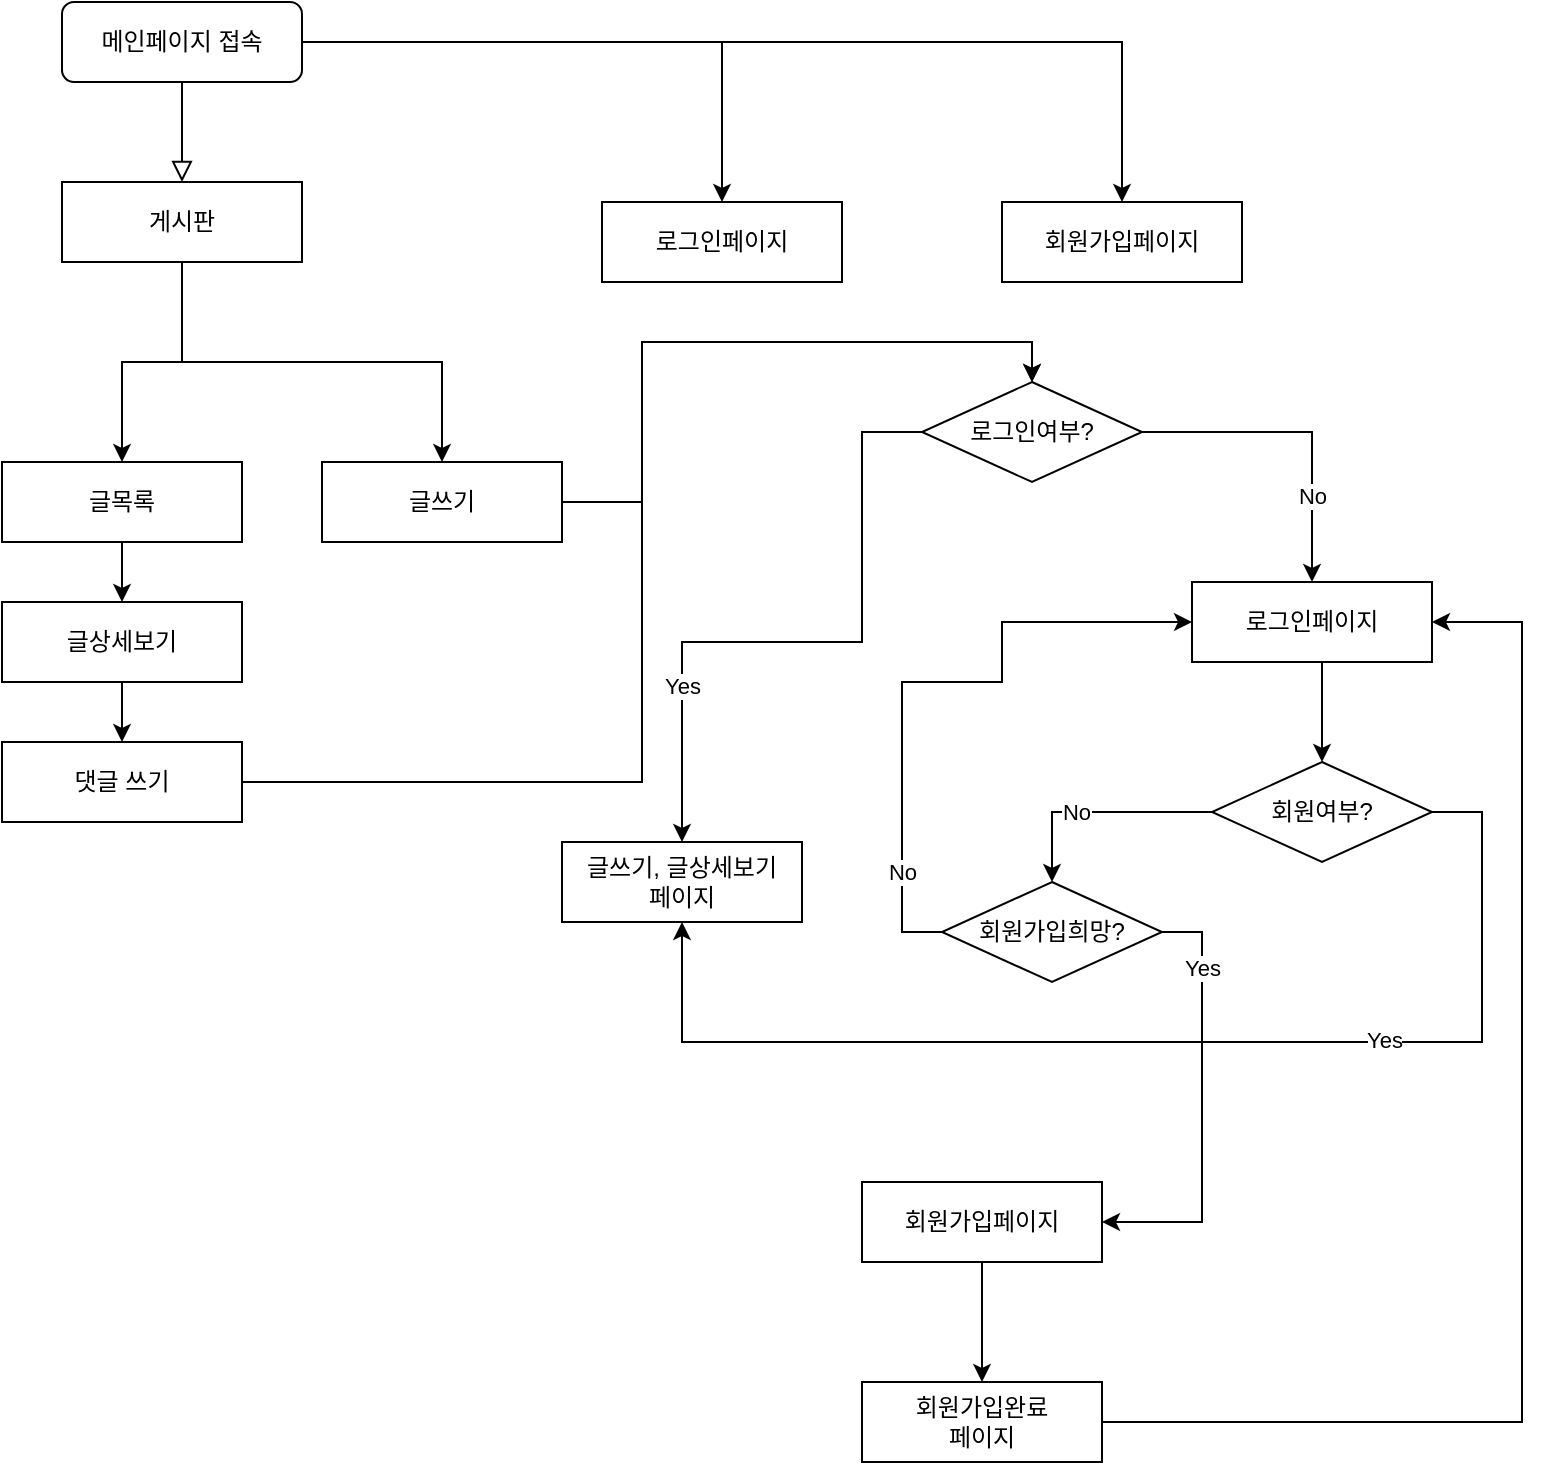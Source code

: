 <mxfile version="13.0.1" type="github">
  <diagram id="C5RBs43oDa-KdzZeNtuy" name="Page-1">
    <mxGraphModel dx="1125" dy="768" grid="1" gridSize="10" guides="1" tooltips="1" connect="1" arrows="1" fold="1" page="1" pageScale="1" pageWidth="827" pageHeight="1169" math="0" shadow="0">
      <root>
        <mxCell id="WIyWlLk6GJQsqaUBKTNV-0" />
        <mxCell id="WIyWlLk6GJQsqaUBKTNV-1" parent="WIyWlLk6GJQsqaUBKTNV-0" />
        <mxCell id="WIyWlLk6GJQsqaUBKTNV-2" value="" style="rounded=0;html=1;jettySize=auto;orthogonalLoop=1;fontSize=11;endArrow=block;endFill=0;endSize=8;strokeWidth=1;shadow=0;labelBackgroundColor=none;edgeStyle=orthogonalEdgeStyle;entryX=0.5;entryY=0;entryDx=0;entryDy=0;" parent="WIyWlLk6GJQsqaUBKTNV-1" source="WIyWlLk6GJQsqaUBKTNV-3" target="Er5VTYdc8t7rbzbYmwnD-3" edge="1">
          <mxGeometry relative="1" as="geometry">
            <mxPoint x="130" y="110" as="targetPoint" />
          </mxGeometry>
        </mxCell>
        <mxCell id="Er5VTYdc8t7rbzbYmwnD-9" style="edgeStyle=orthogonalEdgeStyle;rounded=0;orthogonalLoop=1;jettySize=auto;html=1;" parent="WIyWlLk6GJQsqaUBKTNV-1" source="WIyWlLk6GJQsqaUBKTNV-3" target="Er5VTYdc8t7rbzbYmwnD-5" edge="1">
          <mxGeometry relative="1" as="geometry" />
        </mxCell>
        <mxCell id="Er5VTYdc8t7rbzbYmwnD-15" style="edgeStyle=orthogonalEdgeStyle;rounded=0;orthogonalLoop=1;jettySize=auto;html=1;exitX=1;exitY=0.5;exitDx=0;exitDy=0;entryX=0.5;entryY=0;entryDx=0;entryDy=0;" parent="WIyWlLk6GJQsqaUBKTNV-1" source="WIyWlLk6GJQsqaUBKTNV-3" target="Er5VTYdc8t7rbzbYmwnD-10" edge="1">
          <mxGeometry relative="1" as="geometry" />
        </mxCell>
        <mxCell id="WIyWlLk6GJQsqaUBKTNV-3" value="메인페이지 접속" style="rounded=1;whiteSpace=wrap;html=1;fontSize=12;glass=0;strokeWidth=1;shadow=0;" parent="WIyWlLk6GJQsqaUBKTNV-1" vertex="1">
          <mxGeometry x="70" y="20" width="120" height="40" as="geometry" />
        </mxCell>
        <mxCell id="Er5VTYdc8t7rbzbYmwnD-13" style="edgeStyle=orthogonalEdgeStyle;rounded=0;orthogonalLoop=1;jettySize=auto;html=1;entryX=0.5;entryY=0;entryDx=0;entryDy=0;" parent="WIyWlLk6GJQsqaUBKTNV-1" source="Er5VTYdc8t7rbzbYmwnD-3" target="Er5VTYdc8t7rbzbYmwnD-11" edge="1">
          <mxGeometry relative="1" as="geometry" />
        </mxCell>
        <mxCell id="Er5VTYdc8t7rbzbYmwnD-14" style="edgeStyle=orthogonalEdgeStyle;rounded=0;orthogonalLoop=1;jettySize=auto;html=1;entryX=0.5;entryY=0;entryDx=0;entryDy=0;" parent="WIyWlLk6GJQsqaUBKTNV-1" source="Er5VTYdc8t7rbzbYmwnD-3" target="Er5VTYdc8t7rbzbYmwnD-12" edge="1">
          <mxGeometry relative="1" as="geometry">
            <Array as="points">
              <mxPoint x="130" y="200" />
              <mxPoint x="260" y="200" />
            </Array>
          </mxGeometry>
        </mxCell>
        <mxCell id="Er5VTYdc8t7rbzbYmwnD-3" value="게시판" style="rounded=0;whiteSpace=wrap;html=1;" parent="WIyWlLk6GJQsqaUBKTNV-1" vertex="1">
          <mxGeometry x="70" y="110" width="120" height="40" as="geometry" />
        </mxCell>
        <mxCell id="Er5VTYdc8t7rbzbYmwnD-5" value="로그인페이지" style="rounded=0;whiteSpace=wrap;html=1;" parent="WIyWlLk6GJQsqaUBKTNV-1" vertex="1">
          <mxGeometry x="340" y="120" width="120" height="40" as="geometry" />
        </mxCell>
        <mxCell id="Er5VTYdc8t7rbzbYmwnD-10" value="회원가입페이지" style="rounded=0;whiteSpace=wrap;html=1;" parent="WIyWlLk6GJQsqaUBKTNV-1" vertex="1">
          <mxGeometry x="540" y="120" width="120" height="40" as="geometry" />
        </mxCell>
        <mxCell id="Er5VTYdc8t7rbzbYmwnD-27" style="edgeStyle=orthogonalEdgeStyle;rounded=0;orthogonalLoop=1;jettySize=auto;html=1;exitX=0.5;exitY=1;exitDx=0;exitDy=0;entryX=0.5;entryY=0;entryDx=0;entryDy=0;" parent="WIyWlLk6GJQsqaUBKTNV-1" source="Er5VTYdc8t7rbzbYmwnD-11" target="Er5VTYdc8t7rbzbYmwnD-26" edge="1">
          <mxGeometry relative="1" as="geometry" />
        </mxCell>
        <mxCell id="Er5VTYdc8t7rbzbYmwnD-11" value="글목록" style="rounded=0;whiteSpace=wrap;html=1;" parent="WIyWlLk6GJQsqaUBKTNV-1" vertex="1">
          <mxGeometry x="40" y="250" width="120" height="40" as="geometry" />
        </mxCell>
        <mxCell id="Er5VTYdc8t7rbzbYmwnD-24" style="edgeStyle=orthogonalEdgeStyle;rounded=0;orthogonalLoop=1;jettySize=auto;html=1;entryX=0.5;entryY=0;entryDx=0;entryDy=0;exitX=1;exitY=0.5;exitDx=0;exitDy=0;" parent="WIyWlLk6GJQsqaUBKTNV-1" source="Er5VTYdc8t7rbzbYmwnD-12" target="Er5VTYdc8t7rbzbYmwnD-16" edge="1">
          <mxGeometry relative="1" as="geometry">
            <mxPoint x="370" y="270" as="sourcePoint" />
            <Array as="points">
              <mxPoint x="360" y="270" />
              <mxPoint x="360" y="190" />
              <mxPoint x="555" y="190" />
            </Array>
          </mxGeometry>
        </mxCell>
        <mxCell id="Er5VTYdc8t7rbzbYmwnD-12" value="글쓰기" style="rounded=0;whiteSpace=wrap;html=1;" parent="WIyWlLk6GJQsqaUBKTNV-1" vertex="1">
          <mxGeometry x="200" y="250" width="120" height="40" as="geometry" />
        </mxCell>
        <mxCell id="Er5VTYdc8t7rbzbYmwnD-19" style="edgeStyle=orthogonalEdgeStyle;rounded=0;orthogonalLoop=1;jettySize=auto;html=1;entryX=0.5;entryY=0;entryDx=0;entryDy=0;exitX=0;exitY=0.5;exitDx=0;exitDy=0;" parent="WIyWlLk6GJQsqaUBKTNV-1" source="Er5VTYdc8t7rbzbYmwnD-16" target="Er5VTYdc8t7rbzbYmwnD-17" edge="1">
          <mxGeometry relative="1" as="geometry">
            <Array as="points">
              <mxPoint x="470" y="235" />
              <mxPoint x="470" y="340" />
              <mxPoint x="380" y="340" />
            </Array>
            <mxPoint x="460" y="270" as="sourcePoint" />
          </mxGeometry>
        </mxCell>
        <mxCell id="Er5VTYdc8t7rbzbYmwnD-20" value="Yes" style="edgeLabel;html=1;align=center;verticalAlign=middle;resizable=0;points=[];" parent="Er5VTYdc8t7rbzbYmwnD-19" vertex="1" connectable="0">
          <mxGeometry x="0.66" y="-3" relative="1" as="geometry">
            <mxPoint x="3" y="-23" as="offset" />
          </mxGeometry>
        </mxCell>
        <mxCell id="Er5VTYdc8t7rbzbYmwnD-22" style="edgeStyle=orthogonalEdgeStyle;rounded=0;orthogonalLoop=1;jettySize=auto;html=1;entryX=0.5;entryY=0;entryDx=0;entryDy=0;exitX=1;exitY=0.5;exitDx=0;exitDy=0;" parent="WIyWlLk6GJQsqaUBKTNV-1" source="Er5VTYdc8t7rbzbYmwnD-16" target="Er5VTYdc8t7rbzbYmwnD-21" edge="1">
          <mxGeometry relative="1" as="geometry">
            <Array as="points">
              <mxPoint x="695" y="235" />
            </Array>
          </mxGeometry>
        </mxCell>
        <mxCell id="Er5VTYdc8t7rbzbYmwnD-23" value="No" style="edgeLabel;html=1;align=center;verticalAlign=middle;resizable=0;points=[];" parent="Er5VTYdc8t7rbzbYmwnD-22" vertex="1" connectable="0">
          <mxGeometry x="0.72" y="-2" relative="1" as="geometry">
            <mxPoint x="2" y="-21" as="offset" />
          </mxGeometry>
        </mxCell>
        <mxCell id="Er5VTYdc8t7rbzbYmwnD-16" value="로그인여부?" style="rhombus;whiteSpace=wrap;html=1;" parent="WIyWlLk6GJQsqaUBKTNV-1" vertex="1">
          <mxGeometry x="500" y="210" width="110" height="50" as="geometry" />
        </mxCell>
        <mxCell id="Er5VTYdc8t7rbzbYmwnD-17" value="&lt;div&gt;글쓰기, 글상세보기&lt;/div&gt;&lt;div&gt; 페이지&lt;/div&gt;" style="rounded=0;whiteSpace=wrap;html=1;" parent="WIyWlLk6GJQsqaUBKTNV-1" vertex="1">
          <mxGeometry x="320" y="440" width="120" height="40" as="geometry" />
        </mxCell>
        <mxCell id="Er5VTYdc8t7rbzbYmwnD-28" style="edgeStyle=orthogonalEdgeStyle;rounded=0;orthogonalLoop=1;jettySize=auto;html=1;entryX=0.5;entryY=0;entryDx=0;entryDy=0;" parent="WIyWlLk6GJQsqaUBKTNV-1" source="Er5VTYdc8t7rbzbYmwnD-21" target="Er5VTYdc8t7rbzbYmwnD-25" edge="1">
          <mxGeometry relative="1" as="geometry">
            <Array as="points">
              <mxPoint x="700" y="330" />
              <mxPoint x="700" y="330" />
            </Array>
          </mxGeometry>
        </mxCell>
        <mxCell id="Er5VTYdc8t7rbzbYmwnD-21" value="로그인페이지" style="rounded=0;whiteSpace=wrap;html=1;" parent="WIyWlLk6GJQsqaUBKTNV-1" vertex="1">
          <mxGeometry x="635" y="310" width="120" height="40" as="geometry" />
        </mxCell>
        <mxCell id="Er5VTYdc8t7rbzbYmwnD-41" style="edgeStyle=orthogonalEdgeStyle;rounded=0;orthogonalLoop=1;jettySize=auto;html=1;entryX=0.5;entryY=0;entryDx=0;entryDy=0;exitX=0;exitY=0.5;exitDx=0;exitDy=0;" parent="WIyWlLk6GJQsqaUBKTNV-1" source="Er5VTYdc8t7rbzbYmwnD-25" target="Er5VTYdc8t7rbzbYmwnD-40" edge="1">
          <mxGeometry relative="1" as="geometry">
            <Array as="points">
              <mxPoint x="565" y="425" />
            </Array>
          </mxGeometry>
        </mxCell>
        <mxCell id="Er5VTYdc8t7rbzbYmwnD-42" value="No" style="edgeLabel;html=1;align=center;verticalAlign=middle;resizable=0;points=[];" parent="Er5VTYdc8t7rbzbYmwnD-41" vertex="1" connectable="0">
          <mxGeometry x="0.304" y="-3" relative="1" as="geometry">
            <mxPoint x="7" y="3" as="offset" />
          </mxGeometry>
        </mxCell>
        <mxCell id="Ws9FxUS3VoPSKtANs8RR-11" style="edgeStyle=orthogonalEdgeStyle;rounded=0;orthogonalLoop=1;jettySize=auto;html=1;entryX=0.5;entryY=1;entryDx=0;entryDy=0;exitX=1;exitY=0.5;exitDx=0;exitDy=0;" edge="1" parent="WIyWlLk6GJQsqaUBKTNV-1" source="Er5VTYdc8t7rbzbYmwnD-25" target="Er5VTYdc8t7rbzbYmwnD-17">
          <mxGeometry relative="1" as="geometry">
            <Array as="points">
              <mxPoint x="780" y="425" />
              <mxPoint x="780" y="540" />
              <mxPoint x="380" y="540" />
            </Array>
          </mxGeometry>
        </mxCell>
        <mxCell id="Ws9FxUS3VoPSKtANs8RR-12" value="Yes" style="edgeLabel;html=1;align=center;verticalAlign=middle;resizable=0;points=[];" vertex="1" connectable="0" parent="Ws9FxUS3VoPSKtANs8RR-11">
          <mxGeometry x="-0.368" y="-1" relative="1" as="geometry">
            <mxPoint as="offset" />
          </mxGeometry>
        </mxCell>
        <mxCell id="Er5VTYdc8t7rbzbYmwnD-25" value="회원여부?" style="rhombus;whiteSpace=wrap;html=1;" parent="WIyWlLk6GJQsqaUBKTNV-1" vertex="1">
          <mxGeometry x="645" y="400" width="110" height="50" as="geometry" />
        </mxCell>
        <mxCell id="Ws9FxUS3VoPSKtANs8RR-14" style="edgeStyle=orthogonalEdgeStyle;rounded=0;orthogonalLoop=1;jettySize=auto;html=1;exitX=0.5;exitY=1;exitDx=0;exitDy=0;entryX=0.5;entryY=0;entryDx=0;entryDy=0;" edge="1" parent="WIyWlLk6GJQsqaUBKTNV-1" source="Er5VTYdc8t7rbzbYmwnD-26" target="Ws9FxUS3VoPSKtANs8RR-13">
          <mxGeometry relative="1" as="geometry" />
        </mxCell>
        <mxCell id="Er5VTYdc8t7rbzbYmwnD-26" value="글상세보기" style="rounded=0;whiteSpace=wrap;html=1;" parent="WIyWlLk6GJQsqaUBKTNV-1" vertex="1">
          <mxGeometry x="40" y="320" width="120" height="40" as="geometry" />
        </mxCell>
        <mxCell id="Ws9FxUS3VoPSKtANs8RR-0" style="edgeStyle=orthogonalEdgeStyle;rounded=0;orthogonalLoop=1;jettySize=auto;html=1;entryX=0;entryY=0.5;entryDx=0;entryDy=0;exitX=0;exitY=0.5;exitDx=0;exitDy=0;" edge="1" parent="WIyWlLk6GJQsqaUBKTNV-1" source="Er5VTYdc8t7rbzbYmwnD-40" target="Er5VTYdc8t7rbzbYmwnD-21">
          <mxGeometry relative="1" as="geometry">
            <Array as="points">
              <mxPoint x="490" y="485" />
              <mxPoint x="490" y="360" />
              <mxPoint x="540" y="360" />
              <mxPoint x="540" y="330" />
            </Array>
          </mxGeometry>
        </mxCell>
        <mxCell id="Ws9FxUS3VoPSKtANs8RR-1" value="&lt;div&gt;No&lt;/div&gt;" style="edgeLabel;html=1;align=center;verticalAlign=middle;resizable=0;points=[];" vertex="1" connectable="0" parent="Ws9FxUS3VoPSKtANs8RR-0">
          <mxGeometry x="-0.68" y="-2" relative="1" as="geometry">
            <mxPoint x="-2" y="1" as="offset" />
          </mxGeometry>
        </mxCell>
        <mxCell id="Ws9FxUS3VoPSKtANs8RR-3" style="edgeStyle=orthogonalEdgeStyle;rounded=0;orthogonalLoop=1;jettySize=auto;html=1;exitX=1;exitY=0.5;exitDx=0;exitDy=0;entryX=1;entryY=0.5;entryDx=0;entryDy=0;" edge="1" parent="WIyWlLk6GJQsqaUBKTNV-1" source="Er5VTYdc8t7rbzbYmwnD-40" target="Er5VTYdc8t7rbzbYmwnD-43">
          <mxGeometry relative="1" as="geometry" />
        </mxCell>
        <mxCell id="Ws9FxUS3VoPSKtANs8RR-10" value="Yes" style="edgeLabel;html=1;align=center;verticalAlign=middle;resizable=0;points=[];" vertex="1" connectable="0" parent="Ws9FxUS3VoPSKtANs8RR-3">
          <mxGeometry x="-0.647" relative="1" as="geometry">
            <mxPoint as="offset" />
          </mxGeometry>
        </mxCell>
        <mxCell id="Er5VTYdc8t7rbzbYmwnD-40" value="회원가입희망?" style="rhombus;whiteSpace=wrap;html=1;" parent="WIyWlLk6GJQsqaUBKTNV-1" vertex="1">
          <mxGeometry x="510" y="460" width="110" height="50" as="geometry" />
        </mxCell>
        <mxCell id="Ws9FxUS3VoPSKtANs8RR-9" style="edgeStyle=orthogonalEdgeStyle;rounded=0;orthogonalLoop=1;jettySize=auto;html=1;entryX=0.5;entryY=0;entryDx=0;entryDy=0;" edge="1" parent="WIyWlLk6GJQsqaUBKTNV-1" source="Er5VTYdc8t7rbzbYmwnD-43" target="Ws9FxUS3VoPSKtANs8RR-6">
          <mxGeometry relative="1" as="geometry" />
        </mxCell>
        <mxCell id="Er5VTYdc8t7rbzbYmwnD-43" value="회원가입페이지" style="rounded=0;whiteSpace=wrap;html=1;" parent="WIyWlLk6GJQsqaUBKTNV-1" vertex="1">
          <mxGeometry x="470" y="610" width="120" height="40" as="geometry" />
        </mxCell>
        <mxCell id="Ws9FxUS3VoPSKtANs8RR-8" style="edgeStyle=orthogonalEdgeStyle;rounded=0;orthogonalLoop=1;jettySize=auto;html=1;entryX=1;entryY=0.5;entryDx=0;entryDy=0;" edge="1" parent="WIyWlLk6GJQsqaUBKTNV-1" source="Ws9FxUS3VoPSKtANs8RR-6" target="Er5VTYdc8t7rbzbYmwnD-21">
          <mxGeometry relative="1" as="geometry">
            <Array as="points">
              <mxPoint x="800" y="730" />
              <mxPoint x="800" y="330" />
            </Array>
          </mxGeometry>
        </mxCell>
        <mxCell id="Ws9FxUS3VoPSKtANs8RR-6" value="&lt;div&gt;회원가입완료&lt;/div&gt;&lt;div&gt;페이지&lt;br&gt;&lt;/div&gt;" style="rounded=0;whiteSpace=wrap;html=1;" vertex="1" parent="WIyWlLk6GJQsqaUBKTNV-1">
          <mxGeometry x="470" y="710" width="120" height="40" as="geometry" />
        </mxCell>
        <mxCell id="Ws9FxUS3VoPSKtANs8RR-15" style="edgeStyle=orthogonalEdgeStyle;rounded=0;orthogonalLoop=1;jettySize=auto;html=1;entryX=0.5;entryY=0;entryDx=0;entryDy=0;" edge="1" parent="WIyWlLk6GJQsqaUBKTNV-1" source="Ws9FxUS3VoPSKtANs8RR-13" target="Er5VTYdc8t7rbzbYmwnD-16">
          <mxGeometry relative="1" as="geometry">
            <Array as="points">
              <mxPoint x="360" y="410" />
              <mxPoint x="360" y="190" />
              <mxPoint x="555" y="190" />
            </Array>
          </mxGeometry>
        </mxCell>
        <mxCell id="Ws9FxUS3VoPSKtANs8RR-13" value="댓글 쓰기" style="rounded=0;whiteSpace=wrap;html=1;" vertex="1" parent="WIyWlLk6GJQsqaUBKTNV-1">
          <mxGeometry x="40" y="390" width="120" height="40" as="geometry" />
        </mxCell>
      </root>
    </mxGraphModel>
  </diagram>
</mxfile>
